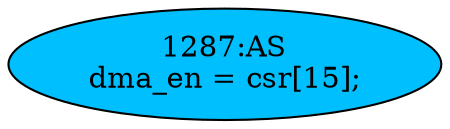 strict digraph "" {
	node [label="\N"];
	"1287:AS"	 [ast="<pyverilog.vparser.ast.Assign object at 0x7f0a38eae750>",
		def_var="['dma_en']",
		fillcolor=deepskyblue,
		label="1287:AS
dma_en = csr[15];",
		statements="[]",
		style=filled,
		typ=Assign,
		use_var="['csr']"];
}
